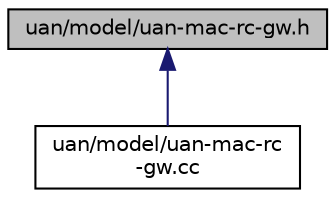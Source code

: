 digraph "uan/model/uan-mac-rc-gw.h"
{
  edge [fontname="Helvetica",fontsize="10",labelfontname="Helvetica",labelfontsize="10"];
  node [fontname="Helvetica",fontsize="10",shape=record];
  Node1 [label="uan/model/uan-mac-rc-gw.h",height=0.2,width=0.4,color="black", fillcolor="grey75", style="filled", fontcolor="black"];
  Node1 -> Node2 [dir="back",color="midnightblue",fontsize="10",style="solid"];
  Node2 [label="uan/model/uan-mac-rc\l-gw.cc",height=0.2,width=0.4,color="black", fillcolor="white", style="filled",URL="$dd/d30/uan-mac-rc-gw_8cc.html"];
}
